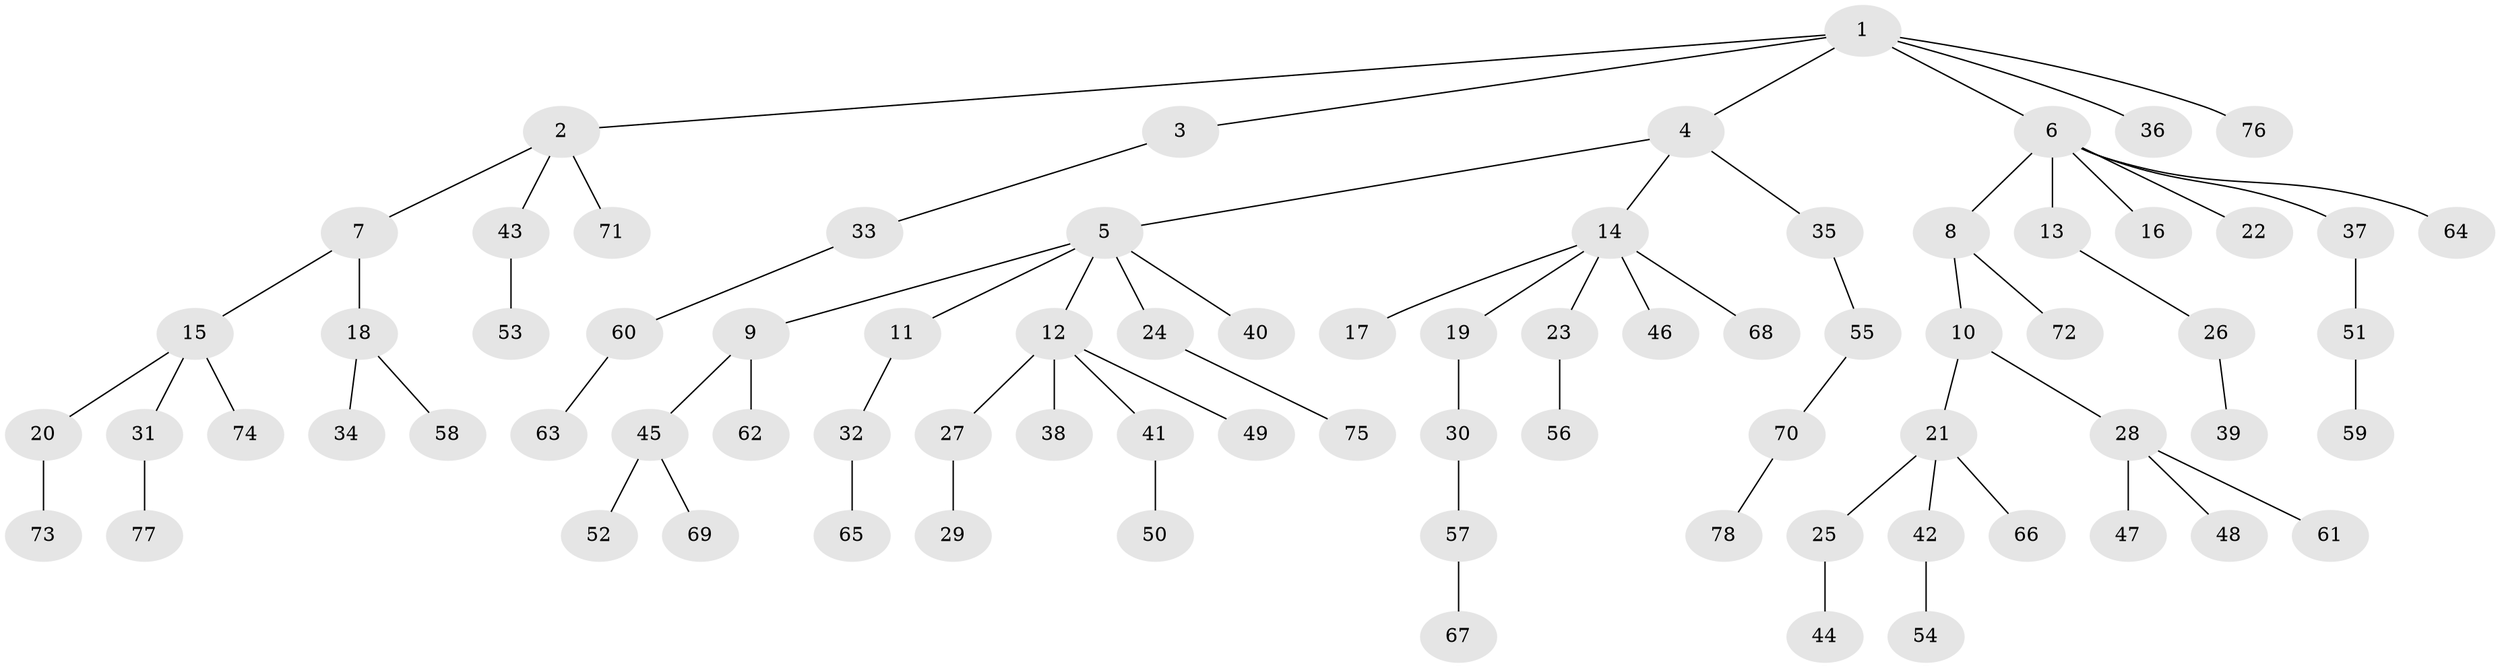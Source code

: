 // coarse degree distribution, {9: 0.03225806451612903, 5: 0.06451612903225806, 2: 0.0967741935483871, 3: 0.06451612903225806, 4: 0.06451612903225806, 1: 0.6774193548387096}
// Generated by graph-tools (version 1.1) at 2025/19/03/04/25 18:19:20]
// undirected, 78 vertices, 77 edges
graph export_dot {
graph [start="1"]
  node [color=gray90,style=filled];
  1;
  2;
  3;
  4;
  5;
  6;
  7;
  8;
  9;
  10;
  11;
  12;
  13;
  14;
  15;
  16;
  17;
  18;
  19;
  20;
  21;
  22;
  23;
  24;
  25;
  26;
  27;
  28;
  29;
  30;
  31;
  32;
  33;
  34;
  35;
  36;
  37;
  38;
  39;
  40;
  41;
  42;
  43;
  44;
  45;
  46;
  47;
  48;
  49;
  50;
  51;
  52;
  53;
  54;
  55;
  56;
  57;
  58;
  59;
  60;
  61;
  62;
  63;
  64;
  65;
  66;
  67;
  68;
  69;
  70;
  71;
  72;
  73;
  74;
  75;
  76;
  77;
  78;
  1 -- 2;
  1 -- 3;
  1 -- 4;
  1 -- 6;
  1 -- 36;
  1 -- 76;
  2 -- 7;
  2 -- 43;
  2 -- 71;
  3 -- 33;
  4 -- 5;
  4 -- 14;
  4 -- 35;
  5 -- 9;
  5 -- 11;
  5 -- 12;
  5 -- 24;
  5 -- 40;
  6 -- 8;
  6 -- 13;
  6 -- 16;
  6 -- 22;
  6 -- 37;
  6 -- 64;
  7 -- 15;
  7 -- 18;
  8 -- 10;
  8 -- 72;
  9 -- 45;
  9 -- 62;
  10 -- 21;
  10 -- 28;
  11 -- 32;
  12 -- 27;
  12 -- 38;
  12 -- 41;
  12 -- 49;
  13 -- 26;
  14 -- 17;
  14 -- 19;
  14 -- 23;
  14 -- 46;
  14 -- 68;
  15 -- 20;
  15 -- 31;
  15 -- 74;
  18 -- 34;
  18 -- 58;
  19 -- 30;
  20 -- 73;
  21 -- 25;
  21 -- 42;
  21 -- 66;
  23 -- 56;
  24 -- 75;
  25 -- 44;
  26 -- 39;
  27 -- 29;
  28 -- 47;
  28 -- 48;
  28 -- 61;
  30 -- 57;
  31 -- 77;
  32 -- 65;
  33 -- 60;
  35 -- 55;
  37 -- 51;
  41 -- 50;
  42 -- 54;
  43 -- 53;
  45 -- 52;
  45 -- 69;
  51 -- 59;
  55 -- 70;
  57 -- 67;
  60 -- 63;
  70 -- 78;
}
